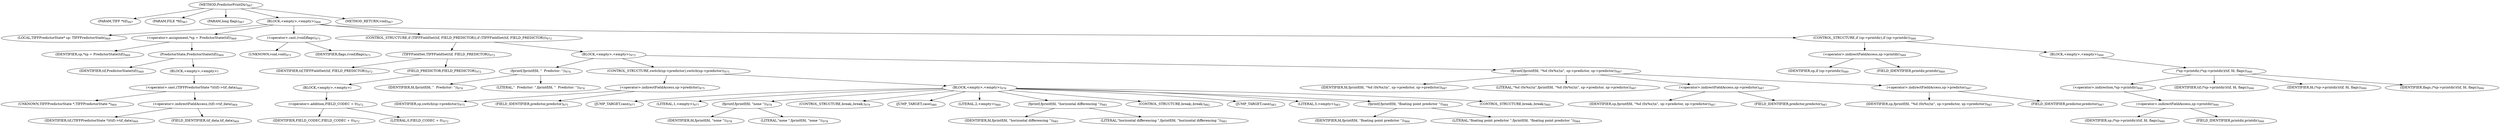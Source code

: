 digraph "PredictorPrintDir" {  
"39369" [label = <(METHOD,PredictorPrintDir)<SUB>967</SUB>> ]
"39370" [label = <(PARAM,TIFF *tif)<SUB>967</SUB>> ]
"39371" [label = <(PARAM,FILE *fd)<SUB>967</SUB>> ]
"39372" [label = <(PARAM,long flags)<SUB>967</SUB>> ]
"39373" [label = <(BLOCK,&lt;empty&gt;,&lt;empty&gt;)<SUB>968</SUB>> ]
"39374" [label = <(LOCAL,TIFFPredictorState* sp: TIFFPredictorState)<SUB>969</SUB>> ]
"39375" [label = <(&lt;operator&gt;.assignment,*sp = PredictorState(tif))<SUB>969</SUB>> ]
"39376" [label = <(IDENTIFIER,sp,*sp = PredictorState(tif))<SUB>969</SUB>> ]
"39377" [label = <(PredictorState,PredictorState(tif))<SUB>969</SUB>> ]
"39378" [label = <(IDENTIFIER,tif,PredictorState(tif))<SUB>969</SUB>> ]
"39379" [label = <(BLOCK,&lt;empty&gt;,&lt;empty&gt;)> ]
"39380" [label = <(&lt;operator&gt;.cast,(TIFFPredictorState *)(tif)-&gt;tif_data)<SUB>969</SUB>> ]
"39381" [label = <(UNKNOWN,TIFFPredictorState *,TIFFPredictorState *)<SUB>969</SUB>> ]
"39382" [label = <(&lt;operator&gt;.indirectFieldAccess,(tif)-&gt;tif_data)<SUB>969</SUB>> ]
"39383" [label = <(IDENTIFIER,tif,(TIFFPredictorState *)(tif)-&gt;tif_data)<SUB>969</SUB>> ]
"39384" [label = <(FIELD_IDENTIFIER,tif_data,tif_data)<SUB>969</SUB>> ]
"39385" [label = <(&lt;operator&gt;.cast,(void)flags)<SUB>971</SUB>> ]
"39386" [label = <(UNKNOWN,void,void)<SUB>971</SUB>> ]
"39387" [label = <(IDENTIFIER,flags,(void)flags)<SUB>971</SUB>> ]
"39388" [label = <(CONTROL_STRUCTURE,if (TIFFFieldSet(tif, FIELD_PREDICTOR)),if (TIFFFieldSet(tif, FIELD_PREDICTOR)))<SUB>972</SUB>> ]
"39389" [label = <(TIFFFieldSet,TIFFFieldSet(tif, FIELD_PREDICTOR))<SUB>972</SUB>> ]
"39390" [label = <(IDENTIFIER,tif,TIFFFieldSet(tif, FIELD_PREDICTOR))<SUB>972</SUB>> ]
"39391" [label = <(FIELD_PREDICTOR,FIELD_PREDICTOR)<SUB>972</SUB>> ]
"39392" [label = <(BLOCK,&lt;empty&gt;,&lt;empty&gt;)> ]
"39393" [label = <(&lt;operator&gt;.addition,FIELD_CODEC + 0)<SUB>972</SUB>> ]
"39394" [label = <(IDENTIFIER,FIELD_CODEC,FIELD_CODEC + 0)<SUB>972</SUB>> ]
"39395" [label = <(LITERAL,0,FIELD_CODEC + 0)<SUB>972</SUB>> ]
"39396" [label = <(BLOCK,&lt;empty&gt;,&lt;empty&gt;)<SUB>973</SUB>> ]
"39397" [label = <(fprintf,fprintf(fd, &quot;  Predictor: &quot;))<SUB>974</SUB>> ]
"39398" [label = <(IDENTIFIER,fd,fprintf(fd, &quot;  Predictor: &quot;))<SUB>974</SUB>> ]
"39399" [label = <(LITERAL,&quot;  Predictor: &quot;,fprintf(fd, &quot;  Predictor: &quot;))<SUB>974</SUB>> ]
"39400" [label = <(CONTROL_STRUCTURE,switch(sp-&gt;predictor),switch(sp-&gt;predictor))<SUB>975</SUB>> ]
"39401" [label = <(&lt;operator&gt;.indirectFieldAccess,sp-&gt;predictor)<SUB>975</SUB>> ]
"39402" [label = <(IDENTIFIER,sp,switch(sp-&gt;predictor))<SUB>975</SUB>> ]
"39403" [label = <(FIELD_IDENTIFIER,predictor,predictor)<SUB>975</SUB>> ]
"39404" [label = <(BLOCK,&lt;empty&gt;,&lt;empty&gt;)<SUB>976</SUB>> ]
"39405" [label = <(JUMP_TARGET,case)<SUB>977</SUB>> ]
"39406" [label = <(LITERAL,1,&lt;empty&gt;)<SUB>977</SUB>> ]
"39407" [label = <(fprintf,fprintf(fd, &quot;none &quot;))<SUB>978</SUB>> ]
"39408" [label = <(IDENTIFIER,fd,fprintf(fd, &quot;none &quot;))<SUB>978</SUB>> ]
"39409" [label = <(LITERAL,&quot;none &quot;,fprintf(fd, &quot;none &quot;))<SUB>978</SUB>> ]
"39410" [label = <(CONTROL_STRUCTURE,break;,break;)<SUB>979</SUB>> ]
"39411" [label = <(JUMP_TARGET,case)<SUB>980</SUB>> ]
"39412" [label = <(LITERAL,2,&lt;empty&gt;)<SUB>980</SUB>> ]
"39413" [label = <(fprintf,fprintf(fd, &quot;horizontal differencing &quot;))<SUB>981</SUB>> ]
"39414" [label = <(IDENTIFIER,fd,fprintf(fd, &quot;horizontal differencing &quot;))<SUB>981</SUB>> ]
"39415" [label = <(LITERAL,&quot;horizontal differencing &quot;,fprintf(fd, &quot;horizontal differencing &quot;))<SUB>981</SUB>> ]
"39416" [label = <(CONTROL_STRUCTURE,break;,break;)<SUB>982</SUB>> ]
"39417" [label = <(JUMP_TARGET,case)<SUB>983</SUB>> ]
"39418" [label = <(LITERAL,3,&lt;empty&gt;)<SUB>983</SUB>> ]
"39419" [label = <(fprintf,fprintf(fd, &quot;floating point predictor &quot;))<SUB>984</SUB>> ]
"39420" [label = <(IDENTIFIER,fd,fprintf(fd, &quot;floating point predictor &quot;))<SUB>984</SUB>> ]
"39421" [label = <(LITERAL,&quot;floating point predictor &quot;,fprintf(fd, &quot;floating point predictor &quot;))<SUB>984</SUB>> ]
"39422" [label = <(CONTROL_STRUCTURE,break;,break;)<SUB>985</SUB>> ]
"39423" [label = <(fprintf,fprintf(fd, &quot;%d (0x%x)\n&quot;, sp-&gt;predictor, sp-&gt;predictor))<SUB>987</SUB>> ]
"39424" [label = <(IDENTIFIER,fd,fprintf(fd, &quot;%d (0x%x)\n&quot;, sp-&gt;predictor, sp-&gt;predictor))<SUB>987</SUB>> ]
"39425" [label = <(LITERAL,&quot;%d (0x%x)\n&quot;,fprintf(fd, &quot;%d (0x%x)\n&quot;, sp-&gt;predictor, sp-&gt;predictor))<SUB>987</SUB>> ]
"39426" [label = <(&lt;operator&gt;.indirectFieldAccess,sp-&gt;predictor)<SUB>987</SUB>> ]
"39427" [label = <(IDENTIFIER,sp,fprintf(fd, &quot;%d (0x%x)\n&quot;, sp-&gt;predictor, sp-&gt;predictor))<SUB>987</SUB>> ]
"39428" [label = <(FIELD_IDENTIFIER,predictor,predictor)<SUB>987</SUB>> ]
"39429" [label = <(&lt;operator&gt;.indirectFieldAccess,sp-&gt;predictor)<SUB>987</SUB>> ]
"39430" [label = <(IDENTIFIER,sp,fprintf(fd, &quot;%d (0x%x)\n&quot;, sp-&gt;predictor, sp-&gt;predictor))<SUB>987</SUB>> ]
"39431" [label = <(FIELD_IDENTIFIER,predictor,predictor)<SUB>987</SUB>> ]
"39432" [label = <(CONTROL_STRUCTURE,if (sp-&gt;printdir),if (sp-&gt;printdir))<SUB>989</SUB>> ]
"39433" [label = <(&lt;operator&gt;.indirectFieldAccess,sp-&gt;printdir)<SUB>989</SUB>> ]
"39434" [label = <(IDENTIFIER,sp,if (sp-&gt;printdir))<SUB>989</SUB>> ]
"39435" [label = <(FIELD_IDENTIFIER,printdir,printdir)<SUB>989</SUB>> ]
"39436" [label = <(BLOCK,&lt;empty&gt;,&lt;empty&gt;)<SUB>990</SUB>> ]
"39437" [label = <(*sp-&gt;printdir,(*sp-&gt;printdir)(tif, fd, flags))<SUB>990</SUB>> ]
"39438" [label = <(&lt;operator&gt;.indirection,*sp-&gt;printdir)<SUB>990</SUB>> ]
"39439" [label = <(&lt;operator&gt;.indirectFieldAccess,sp-&gt;printdir)<SUB>990</SUB>> ]
"39440" [label = <(IDENTIFIER,sp,(*sp-&gt;printdir)(tif, fd, flags))<SUB>990</SUB>> ]
"39441" [label = <(FIELD_IDENTIFIER,printdir,printdir)<SUB>990</SUB>> ]
"39442" [label = <(IDENTIFIER,tif,(*sp-&gt;printdir)(tif, fd, flags))<SUB>990</SUB>> ]
"39443" [label = <(IDENTIFIER,fd,(*sp-&gt;printdir)(tif, fd, flags))<SUB>990</SUB>> ]
"39444" [label = <(IDENTIFIER,flags,(*sp-&gt;printdir)(tif, fd, flags))<SUB>990</SUB>> ]
"39445" [label = <(METHOD_RETURN,void)<SUB>967</SUB>> ]
  "39369" -> "39370" 
  "39369" -> "39371" 
  "39369" -> "39372" 
  "39369" -> "39373" 
  "39369" -> "39445" 
  "39373" -> "39374" 
  "39373" -> "39375" 
  "39373" -> "39385" 
  "39373" -> "39388" 
  "39373" -> "39432" 
  "39375" -> "39376" 
  "39375" -> "39377" 
  "39377" -> "39378" 
  "39377" -> "39379" 
  "39379" -> "39380" 
  "39380" -> "39381" 
  "39380" -> "39382" 
  "39382" -> "39383" 
  "39382" -> "39384" 
  "39385" -> "39386" 
  "39385" -> "39387" 
  "39388" -> "39389" 
  "39388" -> "39396" 
  "39389" -> "39390" 
  "39389" -> "39391" 
  "39391" -> "39392" 
  "39392" -> "39393" 
  "39393" -> "39394" 
  "39393" -> "39395" 
  "39396" -> "39397" 
  "39396" -> "39400" 
  "39396" -> "39423" 
  "39397" -> "39398" 
  "39397" -> "39399" 
  "39400" -> "39401" 
  "39400" -> "39404" 
  "39401" -> "39402" 
  "39401" -> "39403" 
  "39404" -> "39405" 
  "39404" -> "39406" 
  "39404" -> "39407" 
  "39404" -> "39410" 
  "39404" -> "39411" 
  "39404" -> "39412" 
  "39404" -> "39413" 
  "39404" -> "39416" 
  "39404" -> "39417" 
  "39404" -> "39418" 
  "39404" -> "39419" 
  "39404" -> "39422" 
  "39407" -> "39408" 
  "39407" -> "39409" 
  "39413" -> "39414" 
  "39413" -> "39415" 
  "39419" -> "39420" 
  "39419" -> "39421" 
  "39423" -> "39424" 
  "39423" -> "39425" 
  "39423" -> "39426" 
  "39423" -> "39429" 
  "39426" -> "39427" 
  "39426" -> "39428" 
  "39429" -> "39430" 
  "39429" -> "39431" 
  "39432" -> "39433" 
  "39432" -> "39436" 
  "39433" -> "39434" 
  "39433" -> "39435" 
  "39436" -> "39437" 
  "39437" -> "39438" 
  "39437" -> "39442" 
  "39437" -> "39443" 
  "39437" -> "39444" 
  "39438" -> "39439" 
  "39439" -> "39440" 
  "39439" -> "39441" 
}
